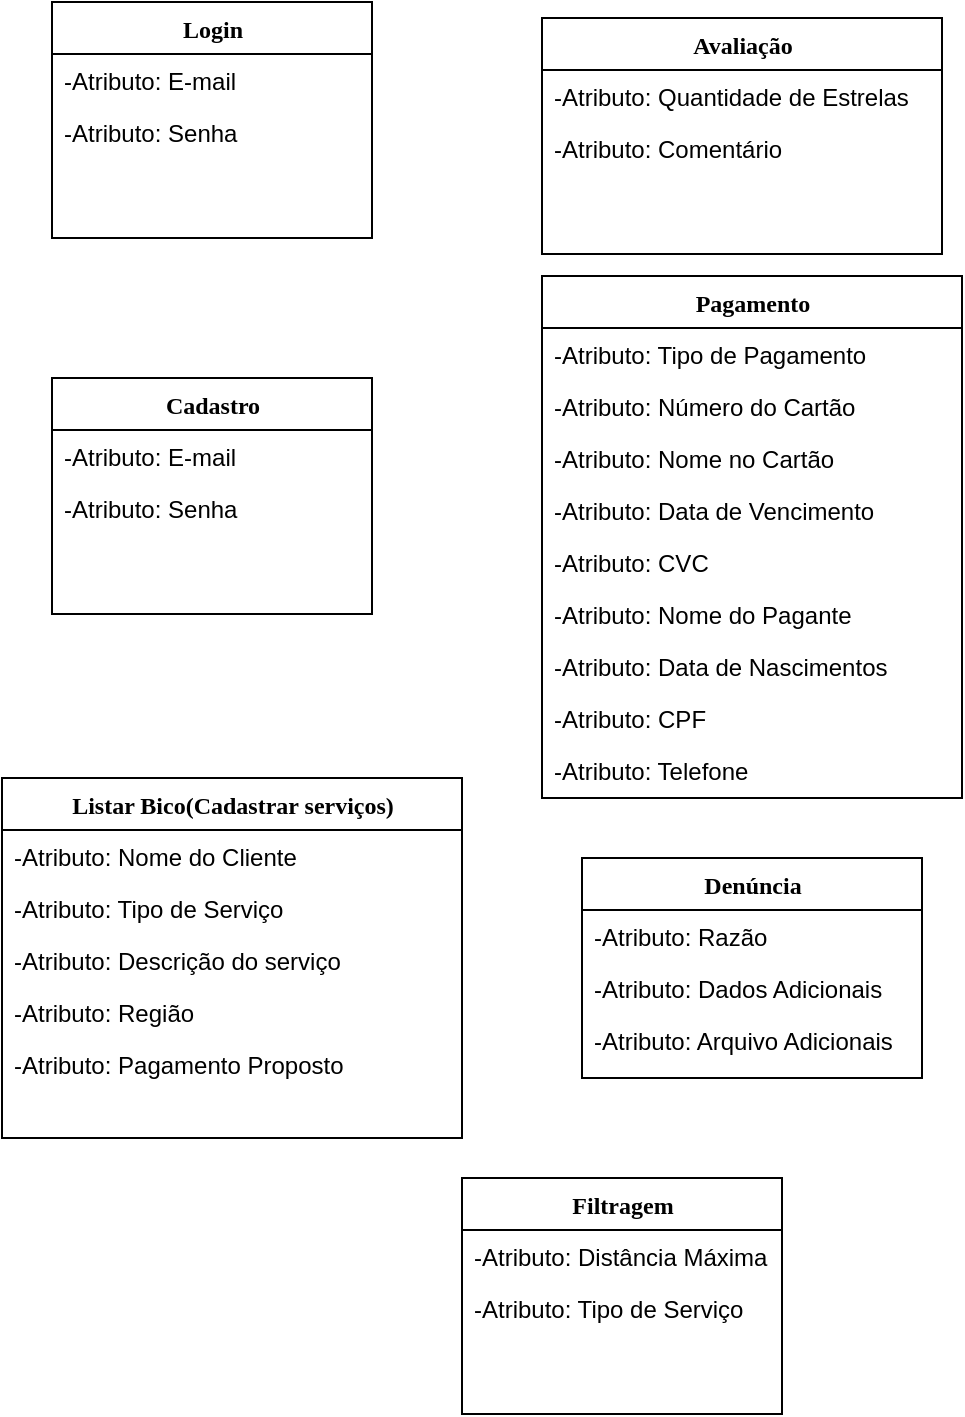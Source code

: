 <mxfile version="24.2.5" type="device">
  <diagram name="Page-1" id="6133507b-19e7-1e82-6fc7-422aa6c4b21f">
    <mxGraphModel dx="578" dy="876" grid="1" gridSize="10" guides="1" tooltips="1" connect="1" arrows="1" fold="1" page="1" pageScale="1" pageWidth="1100" pageHeight="850" background="none" math="0" shadow="0">
      <root>
        <mxCell id="0" />
        <mxCell id="1" parent="0" />
        <mxCell id="78961159f06e98e8-17" value="Login" style="swimlane;html=1;fontStyle=1;align=center;verticalAlign=top;childLayout=stackLayout;horizontal=1;startSize=26;horizontalStack=0;resizeParent=1;resizeLast=0;collapsible=1;marginBottom=0;swimlaneFillColor=#ffffff;rounded=0;shadow=0;comic=0;labelBackgroundColor=none;strokeWidth=1;fillColor=none;fontFamily=Verdana;fontSize=12" parent="1" vertex="1">
          <mxGeometry x="35" y="132" width="160" height="118" as="geometry" />
        </mxCell>
        <mxCell id="78961159f06e98e8-23" value="-Atributo: E-mail" style="text;html=1;strokeColor=none;fillColor=none;align=left;verticalAlign=top;spacingLeft=4;spacingRight=4;whiteSpace=wrap;overflow=hidden;rotatable=0;points=[[0,0.5],[1,0.5]];portConstraint=eastwest;" parent="78961159f06e98e8-17" vertex="1">
          <mxGeometry y="26" width="160" height="26" as="geometry" />
        </mxCell>
        <mxCell id="Q-qz3h-aPGjKx4wGLugq-1" value="-Atributo: Senha" style="text;html=1;strokeColor=none;fillColor=none;align=left;verticalAlign=top;spacingLeft=4;spacingRight=4;whiteSpace=wrap;overflow=hidden;rotatable=0;points=[[0,0.5],[1,0.5]];portConstraint=eastwest;" vertex="1" parent="78961159f06e98e8-17">
          <mxGeometry y="52" width="160" height="26" as="geometry" />
        </mxCell>
        <mxCell id="Q-qz3h-aPGjKx4wGLugq-2" value="Cadastro" style="swimlane;html=1;fontStyle=1;align=center;verticalAlign=top;childLayout=stackLayout;horizontal=1;startSize=26;horizontalStack=0;resizeParent=1;resizeLast=0;collapsible=1;marginBottom=0;swimlaneFillColor=#ffffff;rounded=0;shadow=0;comic=0;labelBackgroundColor=none;strokeWidth=1;fillColor=none;fontFamily=Verdana;fontSize=12" vertex="1" parent="1">
          <mxGeometry x="35" y="320" width="160" height="118" as="geometry" />
        </mxCell>
        <mxCell id="Q-qz3h-aPGjKx4wGLugq-3" value="-Atributo: E-mail" style="text;html=1;strokeColor=none;fillColor=none;align=left;verticalAlign=top;spacingLeft=4;spacingRight=4;whiteSpace=wrap;overflow=hidden;rotatable=0;points=[[0,0.5],[1,0.5]];portConstraint=eastwest;" vertex="1" parent="Q-qz3h-aPGjKx4wGLugq-2">
          <mxGeometry y="26" width="160" height="26" as="geometry" />
        </mxCell>
        <mxCell id="Q-qz3h-aPGjKx4wGLugq-4" value="-Atributo: Senha" style="text;html=1;strokeColor=none;fillColor=none;align=left;verticalAlign=top;spacingLeft=4;spacingRight=4;whiteSpace=wrap;overflow=hidden;rotatable=0;points=[[0,0.5],[1,0.5]];portConstraint=eastwest;" vertex="1" parent="Q-qz3h-aPGjKx4wGLugq-2">
          <mxGeometry y="52" width="160" height="26" as="geometry" />
        </mxCell>
        <mxCell id="Q-qz3h-aPGjKx4wGLugq-5" value="Listar Bico(Cadastrar serviços)" style="swimlane;html=1;fontStyle=1;align=center;verticalAlign=top;childLayout=stackLayout;horizontal=1;startSize=26;horizontalStack=0;resizeParent=1;resizeLast=0;collapsible=1;marginBottom=0;swimlaneFillColor=#ffffff;rounded=0;shadow=0;comic=0;labelBackgroundColor=none;strokeWidth=1;fillColor=none;fontFamily=Verdana;fontSize=12" vertex="1" parent="1">
          <mxGeometry x="10" y="520" width="230" height="180" as="geometry" />
        </mxCell>
        <mxCell id="Q-qz3h-aPGjKx4wGLugq-22" value="-Atributo: Nome do Cliente" style="text;html=1;strokeColor=none;fillColor=none;align=left;verticalAlign=top;spacingLeft=4;spacingRight=4;whiteSpace=wrap;overflow=hidden;rotatable=0;points=[[0,0.5],[1,0.5]];portConstraint=eastwest;" vertex="1" parent="Q-qz3h-aPGjKx4wGLugq-5">
          <mxGeometry y="26" width="230" height="26" as="geometry" />
        </mxCell>
        <mxCell id="Q-qz3h-aPGjKx4wGLugq-21" value="-Atributo: Tipo de Serviço" style="text;html=1;strokeColor=none;fillColor=none;align=left;verticalAlign=top;spacingLeft=4;spacingRight=4;whiteSpace=wrap;overflow=hidden;rotatable=0;points=[[0,0.5],[1,0.5]];portConstraint=eastwest;" vertex="1" parent="Q-qz3h-aPGjKx4wGLugq-5">
          <mxGeometry y="52" width="230" height="26" as="geometry" />
        </mxCell>
        <mxCell id="Q-qz3h-aPGjKx4wGLugq-6" value="-Atributo: Descrição do serviço" style="text;html=1;strokeColor=none;fillColor=none;align=left;verticalAlign=top;spacingLeft=4;spacingRight=4;whiteSpace=wrap;overflow=hidden;rotatable=0;points=[[0,0.5],[1,0.5]];portConstraint=eastwest;" vertex="1" parent="Q-qz3h-aPGjKx4wGLugq-5">
          <mxGeometry y="78" width="230" height="26" as="geometry" />
        </mxCell>
        <mxCell id="Q-qz3h-aPGjKx4wGLugq-7" value="-Atributo: Região" style="text;html=1;strokeColor=none;fillColor=none;align=left;verticalAlign=top;spacingLeft=4;spacingRight=4;whiteSpace=wrap;overflow=hidden;rotatable=0;points=[[0,0.5],[1,0.5]];portConstraint=eastwest;" vertex="1" parent="Q-qz3h-aPGjKx4wGLugq-5">
          <mxGeometry y="104" width="230" height="26" as="geometry" />
        </mxCell>
        <mxCell id="Q-qz3h-aPGjKx4wGLugq-20" value="-Atributo: Pagamento Proposto" style="text;html=1;strokeColor=none;fillColor=none;align=left;verticalAlign=top;spacingLeft=4;spacingRight=4;whiteSpace=wrap;overflow=hidden;rotatable=0;points=[[0,0.5],[1,0.5]];portConstraint=eastwest;" vertex="1" parent="Q-qz3h-aPGjKx4wGLugq-5">
          <mxGeometry y="130" width="230" height="26" as="geometry" />
        </mxCell>
        <mxCell id="Q-qz3h-aPGjKx4wGLugq-8" value="Denúncia" style="swimlane;html=1;fontStyle=1;align=center;verticalAlign=top;childLayout=stackLayout;horizontal=1;startSize=26;horizontalStack=0;resizeParent=1;resizeLast=0;collapsible=1;marginBottom=0;swimlaneFillColor=#ffffff;rounded=0;shadow=0;comic=0;labelBackgroundColor=none;strokeWidth=1;fillColor=none;fontFamily=Verdana;fontSize=12" vertex="1" parent="1">
          <mxGeometry x="300" y="560" width="170" height="110" as="geometry" />
        </mxCell>
        <mxCell id="Q-qz3h-aPGjKx4wGLugq-9" value="-Atributo: Razão" style="text;html=1;strokeColor=none;fillColor=none;align=left;verticalAlign=top;spacingLeft=4;spacingRight=4;whiteSpace=wrap;overflow=hidden;rotatable=0;points=[[0,0.5],[1,0.5]];portConstraint=eastwest;" vertex="1" parent="Q-qz3h-aPGjKx4wGLugq-8">
          <mxGeometry y="26" width="170" height="26" as="geometry" />
        </mxCell>
        <mxCell id="Q-qz3h-aPGjKx4wGLugq-10" value="-Atributo: Dados Adicionais" style="text;html=1;strokeColor=none;fillColor=none;align=left;verticalAlign=top;spacingLeft=4;spacingRight=4;whiteSpace=wrap;overflow=hidden;rotatable=0;points=[[0,0.5],[1,0.5]];portConstraint=eastwest;" vertex="1" parent="Q-qz3h-aPGjKx4wGLugq-8">
          <mxGeometry y="52" width="170" height="26" as="geometry" />
        </mxCell>
        <mxCell id="Q-qz3h-aPGjKx4wGLugq-30" value="-Atributo: Arquivo Adicionais" style="text;html=1;strokeColor=none;fillColor=none;align=left;verticalAlign=top;spacingLeft=4;spacingRight=4;whiteSpace=wrap;overflow=hidden;rotatable=0;points=[[0,0.5],[1,0.5]];portConstraint=eastwest;" vertex="1" parent="Q-qz3h-aPGjKx4wGLugq-8">
          <mxGeometry y="78" width="170" height="26" as="geometry" />
        </mxCell>
        <mxCell id="Q-qz3h-aPGjKx4wGLugq-11" value="Pagamento" style="swimlane;html=1;fontStyle=1;align=center;verticalAlign=top;childLayout=stackLayout;horizontal=1;startSize=26;horizontalStack=0;resizeParent=1;resizeLast=0;collapsible=1;marginBottom=0;swimlaneFillColor=#ffffff;rounded=0;shadow=0;comic=0;labelBackgroundColor=none;strokeWidth=1;fillColor=none;fontFamily=Verdana;fontSize=12" vertex="1" parent="1">
          <mxGeometry x="280" y="269" width="210" height="261" as="geometry" />
        </mxCell>
        <mxCell id="Q-qz3h-aPGjKx4wGLugq-12" value="-Atributo: Tipo de Pagamento" style="text;html=1;strokeColor=none;fillColor=none;align=left;verticalAlign=top;spacingLeft=4;spacingRight=4;whiteSpace=wrap;overflow=hidden;rotatable=0;points=[[0,0.5],[1,0.5]];portConstraint=eastwest;" vertex="1" parent="Q-qz3h-aPGjKx4wGLugq-11">
          <mxGeometry y="26" width="210" height="26" as="geometry" />
        </mxCell>
        <mxCell id="Q-qz3h-aPGjKx4wGLugq-13" value="-Atributo: Número do Cartão" style="text;html=1;strokeColor=none;fillColor=none;align=left;verticalAlign=top;spacingLeft=4;spacingRight=4;whiteSpace=wrap;overflow=hidden;rotatable=0;points=[[0,0.5],[1,0.5]];portConstraint=eastwest;" vertex="1" parent="Q-qz3h-aPGjKx4wGLugq-11">
          <mxGeometry y="52" width="210" height="26" as="geometry" />
        </mxCell>
        <mxCell id="Q-qz3h-aPGjKx4wGLugq-23" value="-Atributo: Nome no Cartão" style="text;html=1;strokeColor=none;fillColor=none;align=left;verticalAlign=top;spacingLeft=4;spacingRight=4;whiteSpace=wrap;overflow=hidden;rotatable=0;points=[[0,0.5],[1,0.5]];portConstraint=eastwest;" vertex="1" parent="Q-qz3h-aPGjKx4wGLugq-11">
          <mxGeometry y="78" width="210" height="26" as="geometry" />
        </mxCell>
        <mxCell id="Q-qz3h-aPGjKx4wGLugq-24" value="-Atributo: Data de Vencimento" style="text;html=1;strokeColor=none;fillColor=none;align=left;verticalAlign=top;spacingLeft=4;spacingRight=4;whiteSpace=wrap;overflow=hidden;rotatable=0;points=[[0,0.5],[1,0.5]];portConstraint=eastwest;" vertex="1" parent="Q-qz3h-aPGjKx4wGLugq-11">
          <mxGeometry y="104" width="210" height="26" as="geometry" />
        </mxCell>
        <mxCell id="Q-qz3h-aPGjKx4wGLugq-25" value="-Atributo: CVC" style="text;html=1;strokeColor=none;fillColor=none;align=left;verticalAlign=top;spacingLeft=4;spacingRight=4;whiteSpace=wrap;overflow=hidden;rotatable=0;points=[[0,0.5],[1,0.5]];portConstraint=eastwest;" vertex="1" parent="Q-qz3h-aPGjKx4wGLugq-11">
          <mxGeometry y="130" width="210" height="26" as="geometry" />
        </mxCell>
        <mxCell id="Q-qz3h-aPGjKx4wGLugq-26" value="-Atributo: Nome do Pagante" style="text;html=1;strokeColor=none;fillColor=none;align=left;verticalAlign=top;spacingLeft=4;spacingRight=4;whiteSpace=wrap;overflow=hidden;rotatable=0;points=[[0,0.5],[1,0.5]];portConstraint=eastwest;" vertex="1" parent="Q-qz3h-aPGjKx4wGLugq-11">
          <mxGeometry y="156" width="210" height="26" as="geometry" />
        </mxCell>
        <mxCell id="Q-qz3h-aPGjKx4wGLugq-27" value="-Atributo: Data de Nascimentos" style="text;html=1;strokeColor=none;fillColor=none;align=left;verticalAlign=top;spacingLeft=4;spacingRight=4;whiteSpace=wrap;overflow=hidden;rotatable=0;points=[[0,0.5],[1,0.5]];portConstraint=eastwest;" vertex="1" parent="Q-qz3h-aPGjKx4wGLugq-11">
          <mxGeometry y="182" width="210" height="26" as="geometry" />
        </mxCell>
        <mxCell id="Q-qz3h-aPGjKx4wGLugq-28" value="-Atributo: CPF" style="text;html=1;strokeColor=none;fillColor=none;align=left;verticalAlign=top;spacingLeft=4;spacingRight=4;whiteSpace=wrap;overflow=hidden;rotatable=0;points=[[0,0.5],[1,0.5]];portConstraint=eastwest;" vertex="1" parent="Q-qz3h-aPGjKx4wGLugq-11">
          <mxGeometry y="208" width="210" height="26" as="geometry" />
        </mxCell>
        <mxCell id="Q-qz3h-aPGjKx4wGLugq-29" value="-Atributo: Telefone" style="text;html=1;strokeColor=none;fillColor=none;align=left;verticalAlign=top;spacingLeft=4;spacingRight=4;whiteSpace=wrap;overflow=hidden;rotatable=0;points=[[0,0.5],[1,0.5]];portConstraint=eastwest;" vertex="1" parent="Q-qz3h-aPGjKx4wGLugq-11">
          <mxGeometry y="234" width="210" height="26" as="geometry" />
        </mxCell>
        <mxCell id="Q-qz3h-aPGjKx4wGLugq-14" value="Avaliação" style="swimlane;html=1;fontStyle=1;align=center;verticalAlign=top;childLayout=stackLayout;horizontal=1;startSize=26;horizontalStack=0;resizeParent=1;resizeLast=0;collapsible=1;marginBottom=0;swimlaneFillColor=#ffffff;rounded=0;shadow=0;comic=0;labelBackgroundColor=none;strokeWidth=1;fillColor=none;fontFamily=Verdana;fontSize=12" vertex="1" parent="1">
          <mxGeometry x="280" y="140" width="200" height="118" as="geometry" />
        </mxCell>
        <mxCell id="Q-qz3h-aPGjKx4wGLugq-15" value="-Atributo: Quantidade de Estrelas" style="text;html=1;strokeColor=none;fillColor=none;align=left;verticalAlign=top;spacingLeft=4;spacingRight=4;whiteSpace=wrap;overflow=hidden;rotatable=0;points=[[0,0.5],[1,0.5]];portConstraint=eastwest;" vertex="1" parent="Q-qz3h-aPGjKx4wGLugq-14">
          <mxGeometry y="26" width="200" height="26" as="geometry" />
        </mxCell>
        <mxCell id="Q-qz3h-aPGjKx4wGLugq-16" value="-Atributo: Comentário" style="text;html=1;strokeColor=none;fillColor=none;align=left;verticalAlign=top;spacingLeft=4;spacingRight=4;whiteSpace=wrap;overflow=hidden;rotatable=0;points=[[0,0.5],[1,0.5]];portConstraint=eastwest;" vertex="1" parent="Q-qz3h-aPGjKx4wGLugq-14">
          <mxGeometry y="52" width="200" height="26" as="geometry" />
        </mxCell>
        <mxCell id="Q-qz3h-aPGjKx4wGLugq-17" value="Filtragem" style="swimlane;html=1;fontStyle=1;align=center;verticalAlign=top;childLayout=stackLayout;horizontal=1;startSize=26;horizontalStack=0;resizeParent=1;resizeLast=0;collapsible=1;marginBottom=0;swimlaneFillColor=#ffffff;rounded=0;shadow=0;comic=0;labelBackgroundColor=none;strokeWidth=1;fillColor=none;fontFamily=Verdana;fontSize=12" vertex="1" parent="1">
          <mxGeometry x="240" y="720" width="160" height="118" as="geometry" />
        </mxCell>
        <mxCell id="Q-qz3h-aPGjKx4wGLugq-18" value="-Atributo: Distância Máxima" style="text;html=1;strokeColor=none;fillColor=none;align=left;verticalAlign=top;spacingLeft=4;spacingRight=4;whiteSpace=wrap;overflow=hidden;rotatable=0;points=[[0,0.5],[1,0.5]];portConstraint=eastwest;" vertex="1" parent="Q-qz3h-aPGjKx4wGLugq-17">
          <mxGeometry y="26" width="160" height="26" as="geometry" />
        </mxCell>
        <mxCell id="Q-qz3h-aPGjKx4wGLugq-19" value="-Atributo: Tipo de Serviço" style="text;html=1;strokeColor=none;fillColor=none;align=left;verticalAlign=top;spacingLeft=4;spacingRight=4;whiteSpace=wrap;overflow=hidden;rotatable=0;points=[[0,0.5],[1,0.5]];portConstraint=eastwest;" vertex="1" parent="Q-qz3h-aPGjKx4wGLugq-17">
          <mxGeometry y="52" width="160" height="26" as="geometry" />
        </mxCell>
      </root>
    </mxGraphModel>
  </diagram>
</mxfile>

